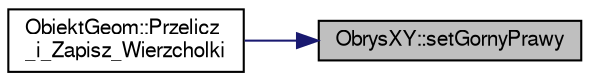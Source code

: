 digraph "ObrysXY::setGornyPrawy"
{
 // LATEX_PDF_SIZE
  edge [fontname="FreeSans",fontsize="10",labelfontname="FreeSans",labelfontsize="10"];
  node [fontname="FreeSans",fontsize="10",shape=record];
  rankdir="RL";
  Node1 [label="ObrysXY::setGornyPrawy",height=0.2,width=0.4,color="black", fillcolor="grey75", style="filled", fontcolor="black",tooltip=" "];
  Node1 -> Node2 [dir="back",color="midnightblue",fontsize="10",style="solid",fontname="FreeSans"];
  Node2 [label="ObiektGeom::Przelicz\l_i_Zapisz_Wierzcholki",height=0.2,width=0.4,color="black", fillcolor="white", style="filled",URL="$a00109.html#a1c646f0971f0b9460cdfa0fd5438efe1",tooltip="przelicza wierzcholki bryly"];
}
